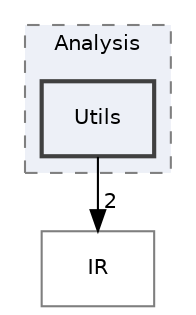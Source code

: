 digraph "include/llvm/Analysis/Utils"
{
 // LATEX_PDF_SIZE
  bgcolor="transparent";
  edge [fontname="Helvetica",fontsize="10",labelfontname="Helvetica",labelfontsize="10"];
  node [fontname="Helvetica",fontsize="10",shape="box"];
  compound=true
  subgraph clusterdir_97cdd6ae7e6843add574fb55e792badd {
    graph [ bgcolor="#edf0f7", pencolor="grey50", style="filled,dashed,", label="Analysis", fontname="Helvetica", fontsize="10", URL="dir_97cdd6ae7e6843add574fb55e792badd.html"]
  dir_34dd0a7842f2b91acc08dca2dc76afea [label="Utils", style="filled,bold,", fillcolor="#edf0f7", color="grey25", URL="dir_34dd0a7842f2b91acc08dca2dc76afea.html"];
  }
  dir_c3e93f23a4a31c717998b98ce143b7c0 [label="IR", style="", fillcolor="#edf0f7", color="grey50", URL="dir_c3e93f23a4a31c717998b98ce143b7c0.html"];
  dir_34dd0a7842f2b91acc08dca2dc76afea->dir_c3e93f23a4a31c717998b98ce143b7c0 [headlabel="2", labeldistance=1.5 headhref="dir_000223_000091.html"];
}
